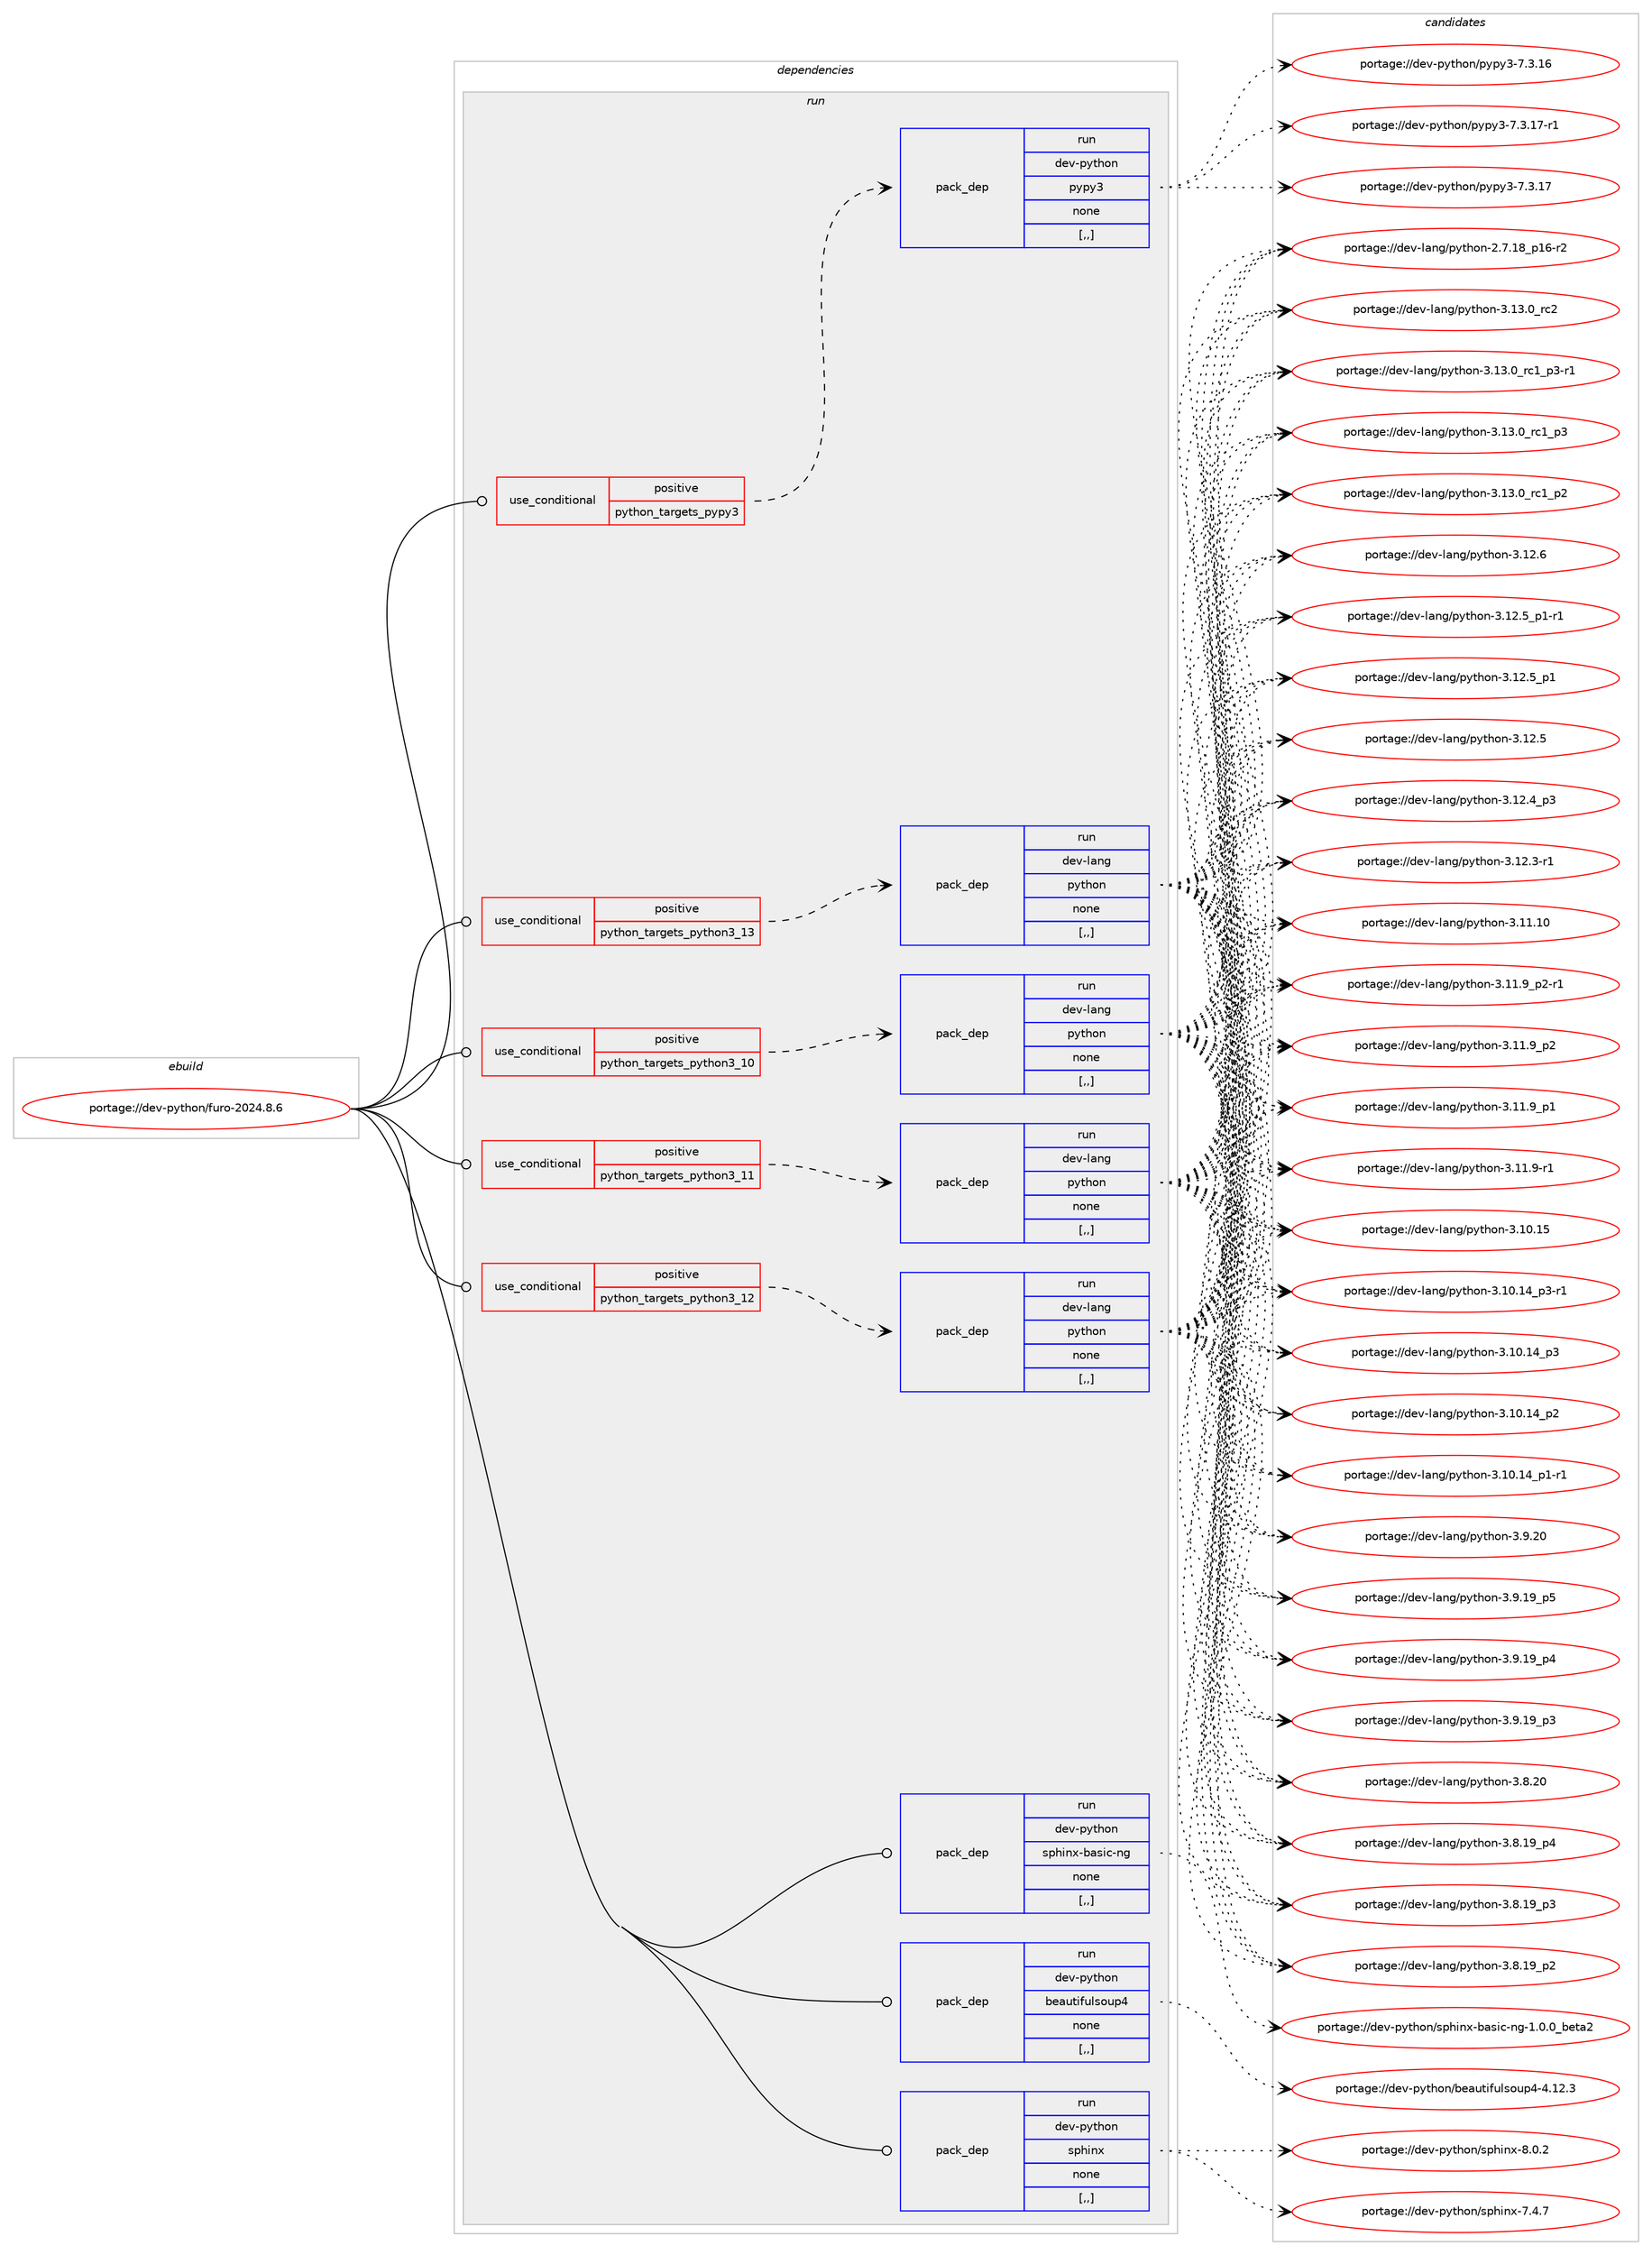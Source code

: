 digraph prolog {

# *************
# Graph options
# *************

newrank=true;
concentrate=true;
compound=true;
graph [rankdir=LR,fontname=Helvetica,fontsize=10,ranksep=1.5];#, ranksep=2.5, nodesep=0.2];
edge  [arrowhead=vee];
node  [fontname=Helvetica,fontsize=10];

# **********
# The ebuild
# **********

subgraph cluster_leftcol {
color=gray;
label=<<i>ebuild</i>>;
id [label="portage://dev-python/furo-2024.8.6", color=red, width=4, href="../dev-python/furo-2024.8.6.svg"];
}

# ****************
# The dependencies
# ****************

subgraph cluster_midcol {
color=gray;
label=<<i>dependencies</i>>;
subgraph cluster_compile {
fillcolor="#eeeeee";
style=filled;
label=<<i>compile</i>>;
}
subgraph cluster_compileandrun {
fillcolor="#eeeeee";
style=filled;
label=<<i>compile and run</i>>;
}
subgraph cluster_run {
fillcolor="#eeeeee";
style=filled;
label=<<i>run</i>>;
subgraph cond163322 {
dependency641203 [label=<<TABLE BORDER="0" CELLBORDER="1" CELLSPACING="0" CELLPADDING="4"><TR><TD ROWSPAN="3" CELLPADDING="10">use_conditional</TD></TR><TR><TD>positive</TD></TR><TR><TD>python_targets_pypy3</TD></TR></TABLE>>, shape=none, color=red];
subgraph pack473062 {
dependency641204 [label=<<TABLE BORDER="0" CELLBORDER="1" CELLSPACING="0" CELLPADDING="4" WIDTH="220"><TR><TD ROWSPAN="6" CELLPADDING="30">pack_dep</TD></TR><TR><TD WIDTH="110">run</TD></TR><TR><TD>dev-python</TD></TR><TR><TD>pypy3</TD></TR><TR><TD>none</TD></TR><TR><TD>[,,]</TD></TR></TABLE>>, shape=none, color=blue];
}
dependency641203:e -> dependency641204:w [weight=20,style="dashed",arrowhead="vee"];
}
id:e -> dependency641203:w [weight=20,style="solid",arrowhead="odot"];
subgraph cond163323 {
dependency641205 [label=<<TABLE BORDER="0" CELLBORDER="1" CELLSPACING="0" CELLPADDING="4"><TR><TD ROWSPAN="3" CELLPADDING="10">use_conditional</TD></TR><TR><TD>positive</TD></TR><TR><TD>python_targets_python3_10</TD></TR></TABLE>>, shape=none, color=red];
subgraph pack473063 {
dependency641206 [label=<<TABLE BORDER="0" CELLBORDER="1" CELLSPACING="0" CELLPADDING="4" WIDTH="220"><TR><TD ROWSPAN="6" CELLPADDING="30">pack_dep</TD></TR><TR><TD WIDTH="110">run</TD></TR><TR><TD>dev-lang</TD></TR><TR><TD>python</TD></TR><TR><TD>none</TD></TR><TR><TD>[,,]</TD></TR></TABLE>>, shape=none, color=blue];
}
dependency641205:e -> dependency641206:w [weight=20,style="dashed",arrowhead="vee"];
}
id:e -> dependency641205:w [weight=20,style="solid",arrowhead="odot"];
subgraph cond163324 {
dependency641207 [label=<<TABLE BORDER="0" CELLBORDER="1" CELLSPACING="0" CELLPADDING="4"><TR><TD ROWSPAN="3" CELLPADDING="10">use_conditional</TD></TR><TR><TD>positive</TD></TR><TR><TD>python_targets_python3_11</TD></TR></TABLE>>, shape=none, color=red];
subgraph pack473064 {
dependency641208 [label=<<TABLE BORDER="0" CELLBORDER="1" CELLSPACING="0" CELLPADDING="4" WIDTH="220"><TR><TD ROWSPAN="6" CELLPADDING="30">pack_dep</TD></TR><TR><TD WIDTH="110">run</TD></TR><TR><TD>dev-lang</TD></TR><TR><TD>python</TD></TR><TR><TD>none</TD></TR><TR><TD>[,,]</TD></TR></TABLE>>, shape=none, color=blue];
}
dependency641207:e -> dependency641208:w [weight=20,style="dashed",arrowhead="vee"];
}
id:e -> dependency641207:w [weight=20,style="solid",arrowhead="odot"];
subgraph cond163325 {
dependency641209 [label=<<TABLE BORDER="0" CELLBORDER="1" CELLSPACING="0" CELLPADDING="4"><TR><TD ROWSPAN="3" CELLPADDING="10">use_conditional</TD></TR><TR><TD>positive</TD></TR><TR><TD>python_targets_python3_12</TD></TR></TABLE>>, shape=none, color=red];
subgraph pack473065 {
dependency641210 [label=<<TABLE BORDER="0" CELLBORDER="1" CELLSPACING="0" CELLPADDING="4" WIDTH="220"><TR><TD ROWSPAN="6" CELLPADDING="30">pack_dep</TD></TR><TR><TD WIDTH="110">run</TD></TR><TR><TD>dev-lang</TD></TR><TR><TD>python</TD></TR><TR><TD>none</TD></TR><TR><TD>[,,]</TD></TR></TABLE>>, shape=none, color=blue];
}
dependency641209:e -> dependency641210:w [weight=20,style="dashed",arrowhead="vee"];
}
id:e -> dependency641209:w [weight=20,style="solid",arrowhead="odot"];
subgraph cond163326 {
dependency641211 [label=<<TABLE BORDER="0" CELLBORDER="1" CELLSPACING="0" CELLPADDING="4"><TR><TD ROWSPAN="3" CELLPADDING="10">use_conditional</TD></TR><TR><TD>positive</TD></TR><TR><TD>python_targets_python3_13</TD></TR></TABLE>>, shape=none, color=red];
subgraph pack473066 {
dependency641212 [label=<<TABLE BORDER="0" CELLBORDER="1" CELLSPACING="0" CELLPADDING="4" WIDTH="220"><TR><TD ROWSPAN="6" CELLPADDING="30">pack_dep</TD></TR><TR><TD WIDTH="110">run</TD></TR><TR><TD>dev-lang</TD></TR><TR><TD>python</TD></TR><TR><TD>none</TD></TR><TR><TD>[,,]</TD></TR></TABLE>>, shape=none, color=blue];
}
dependency641211:e -> dependency641212:w [weight=20,style="dashed",arrowhead="vee"];
}
id:e -> dependency641211:w [weight=20,style="solid",arrowhead="odot"];
subgraph pack473067 {
dependency641213 [label=<<TABLE BORDER="0" CELLBORDER="1" CELLSPACING="0" CELLPADDING="4" WIDTH="220"><TR><TD ROWSPAN="6" CELLPADDING="30">pack_dep</TD></TR><TR><TD WIDTH="110">run</TD></TR><TR><TD>dev-python</TD></TR><TR><TD>beautifulsoup4</TD></TR><TR><TD>none</TD></TR><TR><TD>[,,]</TD></TR></TABLE>>, shape=none, color=blue];
}
id:e -> dependency641213:w [weight=20,style="solid",arrowhead="odot"];
subgraph pack473068 {
dependency641214 [label=<<TABLE BORDER="0" CELLBORDER="1" CELLSPACING="0" CELLPADDING="4" WIDTH="220"><TR><TD ROWSPAN="6" CELLPADDING="30">pack_dep</TD></TR><TR><TD WIDTH="110">run</TD></TR><TR><TD>dev-python</TD></TR><TR><TD>sphinx</TD></TR><TR><TD>none</TD></TR><TR><TD>[,,]</TD></TR></TABLE>>, shape=none, color=blue];
}
id:e -> dependency641214:w [weight=20,style="solid",arrowhead="odot"];
subgraph pack473069 {
dependency641215 [label=<<TABLE BORDER="0" CELLBORDER="1" CELLSPACING="0" CELLPADDING="4" WIDTH="220"><TR><TD ROWSPAN="6" CELLPADDING="30">pack_dep</TD></TR><TR><TD WIDTH="110">run</TD></TR><TR><TD>dev-python</TD></TR><TR><TD>sphinx-basic-ng</TD></TR><TR><TD>none</TD></TR><TR><TD>[,,]</TD></TR></TABLE>>, shape=none, color=blue];
}
id:e -> dependency641215:w [weight=20,style="solid",arrowhead="odot"];
}
}

# **************
# The candidates
# **************

subgraph cluster_choices {
rank=same;
color=gray;
label=<<i>candidates</i>>;

subgraph choice473062 {
color=black;
nodesep=1;
choice100101118451121211161041111104711212111212151455546514649554511449 [label="portage://dev-python/pypy3-7.3.17-r1", color=red, width=4,href="../dev-python/pypy3-7.3.17-r1.svg"];
choice10010111845112121116104111110471121211121215145554651464955 [label="portage://dev-python/pypy3-7.3.17", color=red, width=4,href="../dev-python/pypy3-7.3.17.svg"];
choice10010111845112121116104111110471121211121215145554651464954 [label="portage://dev-python/pypy3-7.3.16", color=red, width=4,href="../dev-python/pypy3-7.3.16.svg"];
dependency641204:e -> choice100101118451121211161041111104711212111212151455546514649554511449:w [style=dotted,weight="100"];
dependency641204:e -> choice10010111845112121116104111110471121211121215145554651464955:w [style=dotted,weight="100"];
dependency641204:e -> choice10010111845112121116104111110471121211121215145554651464954:w [style=dotted,weight="100"];
}
subgraph choice473063 {
color=black;
nodesep=1;
choice10010111845108971101034711212111610411111045514649514648951149950 [label="portage://dev-lang/python-3.13.0_rc2", color=red, width=4,href="../dev-lang/python-3.13.0_rc2.svg"];
choice1001011184510897110103471121211161041111104551464951464895114994995112514511449 [label="portage://dev-lang/python-3.13.0_rc1_p3-r1", color=red, width=4,href="../dev-lang/python-3.13.0_rc1_p3-r1.svg"];
choice100101118451089711010347112121116104111110455146495146489511499499511251 [label="portage://dev-lang/python-3.13.0_rc1_p3", color=red, width=4,href="../dev-lang/python-3.13.0_rc1_p3.svg"];
choice100101118451089711010347112121116104111110455146495146489511499499511250 [label="portage://dev-lang/python-3.13.0_rc1_p2", color=red, width=4,href="../dev-lang/python-3.13.0_rc1_p2.svg"];
choice10010111845108971101034711212111610411111045514649504654 [label="portage://dev-lang/python-3.12.6", color=red, width=4,href="../dev-lang/python-3.12.6.svg"];
choice1001011184510897110103471121211161041111104551464950465395112494511449 [label="portage://dev-lang/python-3.12.5_p1-r1", color=red, width=4,href="../dev-lang/python-3.12.5_p1-r1.svg"];
choice100101118451089711010347112121116104111110455146495046539511249 [label="portage://dev-lang/python-3.12.5_p1", color=red, width=4,href="../dev-lang/python-3.12.5_p1.svg"];
choice10010111845108971101034711212111610411111045514649504653 [label="portage://dev-lang/python-3.12.5", color=red, width=4,href="../dev-lang/python-3.12.5.svg"];
choice100101118451089711010347112121116104111110455146495046529511251 [label="portage://dev-lang/python-3.12.4_p3", color=red, width=4,href="../dev-lang/python-3.12.4_p3.svg"];
choice100101118451089711010347112121116104111110455146495046514511449 [label="portage://dev-lang/python-3.12.3-r1", color=red, width=4,href="../dev-lang/python-3.12.3-r1.svg"];
choice1001011184510897110103471121211161041111104551464949464948 [label="portage://dev-lang/python-3.11.10", color=red, width=4,href="../dev-lang/python-3.11.10.svg"];
choice1001011184510897110103471121211161041111104551464949465795112504511449 [label="portage://dev-lang/python-3.11.9_p2-r1", color=red, width=4,href="../dev-lang/python-3.11.9_p2-r1.svg"];
choice100101118451089711010347112121116104111110455146494946579511250 [label="portage://dev-lang/python-3.11.9_p2", color=red, width=4,href="../dev-lang/python-3.11.9_p2.svg"];
choice100101118451089711010347112121116104111110455146494946579511249 [label="portage://dev-lang/python-3.11.9_p1", color=red, width=4,href="../dev-lang/python-3.11.9_p1.svg"];
choice100101118451089711010347112121116104111110455146494946574511449 [label="portage://dev-lang/python-3.11.9-r1", color=red, width=4,href="../dev-lang/python-3.11.9-r1.svg"];
choice1001011184510897110103471121211161041111104551464948464953 [label="portage://dev-lang/python-3.10.15", color=red, width=4,href="../dev-lang/python-3.10.15.svg"];
choice100101118451089711010347112121116104111110455146494846495295112514511449 [label="portage://dev-lang/python-3.10.14_p3-r1", color=red, width=4,href="../dev-lang/python-3.10.14_p3-r1.svg"];
choice10010111845108971101034711212111610411111045514649484649529511251 [label="portage://dev-lang/python-3.10.14_p3", color=red, width=4,href="../dev-lang/python-3.10.14_p3.svg"];
choice10010111845108971101034711212111610411111045514649484649529511250 [label="portage://dev-lang/python-3.10.14_p2", color=red, width=4,href="../dev-lang/python-3.10.14_p2.svg"];
choice100101118451089711010347112121116104111110455146494846495295112494511449 [label="portage://dev-lang/python-3.10.14_p1-r1", color=red, width=4,href="../dev-lang/python-3.10.14_p1-r1.svg"];
choice10010111845108971101034711212111610411111045514657465048 [label="portage://dev-lang/python-3.9.20", color=red, width=4,href="../dev-lang/python-3.9.20.svg"];
choice100101118451089711010347112121116104111110455146574649579511253 [label="portage://dev-lang/python-3.9.19_p5", color=red, width=4,href="../dev-lang/python-3.9.19_p5.svg"];
choice100101118451089711010347112121116104111110455146574649579511252 [label="portage://dev-lang/python-3.9.19_p4", color=red, width=4,href="../dev-lang/python-3.9.19_p4.svg"];
choice100101118451089711010347112121116104111110455146574649579511251 [label="portage://dev-lang/python-3.9.19_p3", color=red, width=4,href="../dev-lang/python-3.9.19_p3.svg"];
choice10010111845108971101034711212111610411111045514656465048 [label="portage://dev-lang/python-3.8.20", color=red, width=4,href="../dev-lang/python-3.8.20.svg"];
choice100101118451089711010347112121116104111110455146564649579511252 [label="portage://dev-lang/python-3.8.19_p4", color=red, width=4,href="../dev-lang/python-3.8.19_p4.svg"];
choice100101118451089711010347112121116104111110455146564649579511251 [label="portage://dev-lang/python-3.8.19_p3", color=red, width=4,href="../dev-lang/python-3.8.19_p3.svg"];
choice100101118451089711010347112121116104111110455146564649579511250 [label="portage://dev-lang/python-3.8.19_p2", color=red, width=4,href="../dev-lang/python-3.8.19_p2.svg"];
choice100101118451089711010347112121116104111110455046554649569511249544511450 [label="portage://dev-lang/python-2.7.18_p16-r2", color=red, width=4,href="../dev-lang/python-2.7.18_p16-r2.svg"];
dependency641206:e -> choice10010111845108971101034711212111610411111045514649514648951149950:w [style=dotted,weight="100"];
dependency641206:e -> choice1001011184510897110103471121211161041111104551464951464895114994995112514511449:w [style=dotted,weight="100"];
dependency641206:e -> choice100101118451089711010347112121116104111110455146495146489511499499511251:w [style=dotted,weight="100"];
dependency641206:e -> choice100101118451089711010347112121116104111110455146495146489511499499511250:w [style=dotted,weight="100"];
dependency641206:e -> choice10010111845108971101034711212111610411111045514649504654:w [style=dotted,weight="100"];
dependency641206:e -> choice1001011184510897110103471121211161041111104551464950465395112494511449:w [style=dotted,weight="100"];
dependency641206:e -> choice100101118451089711010347112121116104111110455146495046539511249:w [style=dotted,weight="100"];
dependency641206:e -> choice10010111845108971101034711212111610411111045514649504653:w [style=dotted,weight="100"];
dependency641206:e -> choice100101118451089711010347112121116104111110455146495046529511251:w [style=dotted,weight="100"];
dependency641206:e -> choice100101118451089711010347112121116104111110455146495046514511449:w [style=dotted,weight="100"];
dependency641206:e -> choice1001011184510897110103471121211161041111104551464949464948:w [style=dotted,weight="100"];
dependency641206:e -> choice1001011184510897110103471121211161041111104551464949465795112504511449:w [style=dotted,weight="100"];
dependency641206:e -> choice100101118451089711010347112121116104111110455146494946579511250:w [style=dotted,weight="100"];
dependency641206:e -> choice100101118451089711010347112121116104111110455146494946579511249:w [style=dotted,weight="100"];
dependency641206:e -> choice100101118451089711010347112121116104111110455146494946574511449:w [style=dotted,weight="100"];
dependency641206:e -> choice1001011184510897110103471121211161041111104551464948464953:w [style=dotted,weight="100"];
dependency641206:e -> choice100101118451089711010347112121116104111110455146494846495295112514511449:w [style=dotted,weight="100"];
dependency641206:e -> choice10010111845108971101034711212111610411111045514649484649529511251:w [style=dotted,weight="100"];
dependency641206:e -> choice10010111845108971101034711212111610411111045514649484649529511250:w [style=dotted,weight="100"];
dependency641206:e -> choice100101118451089711010347112121116104111110455146494846495295112494511449:w [style=dotted,weight="100"];
dependency641206:e -> choice10010111845108971101034711212111610411111045514657465048:w [style=dotted,weight="100"];
dependency641206:e -> choice100101118451089711010347112121116104111110455146574649579511253:w [style=dotted,weight="100"];
dependency641206:e -> choice100101118451089711010347112121116104111110455146574649579511252:w [style=dotted,weight="100"];
dependency641206:e -> choice100101118451089711010347112121116104111110455146574649579511251:w [style=dotted,weight="100"];
dependency641206:e -> choice10010111845108971101034711212111610411111045514656465048:w [style=dotted,weight="100"];
dependency641206:e -> choice100101118451089711010347112121116104111110455146564649579511252:w [style=dotted,weight="100"];
dependency641206:e -> choice100101118451089711010347112121116104111110455146564649579511251:w [style=dotted,weight="100"];
dependency641206:e -> choice100101118451089711010347112121116104111110455146564649579511250:w [style=dotted,weight="100"];
dependency641206:e -> choice100101118451089711010347112121116104111110455046554649569511249544511450:w [style=dotted,weight="100"];
}
subgraph choice473064 {
color=black;
nodesep=1;
choice10010111845108971101034711212111610411111045514649514648951149950 [label="portage://dev-lang/python-3.13.0_rc2", color=red, width=4,href="../dev-lang/python-3.13.0_rc2.svg"];
choice1001011184510897110103471121211161041111104551464951464895114994995112514511449 [label="portage://dev-lang/python-3.13.0_rc1_p3-r1", color=red, width=4,href="../dev-lang/python-3.13.0_rc1_p3-r1.svg"];
choice100101118451089711010347112121116104111110455146495146489511499499511251 [label="portage://dev-lang/python-3.13.0_rc1_p3", color=red, width=4,href="../dev-lang/python-3.13.0_rc1_p3.svg"];
choice100101118451089711010347112121116104111110455146495146489511499499511250 [label="portage://dev-lang/python-3.13.0_rc1_p2", color=red, width=4,href="../dev-lang/python-3.13.0_rc1_p2.svg"];
choice10010111845108971101034711212111610411111045514649504654 [label="portage://dev-lang/python-3.12.6", color=red, width=4,href="../dev-lang/python-3.12.6.svg"];
choice1001011184510897110103471121211161041111104551464950465395112494511449 [label="portage://dev-lang/python-3.12.5_p1-r1", color=red, width=4,href="../dev-lang/python-3.12.5_p1-r1.svg"];
choice100101118451089711010347112121116104111110455146495046539511249 [label="portage://dev-lang/python-3.12.5_p1", color=red, width=4,href="../dev-lang/python-3.12.5_p1.svg"];
choice10010111845108971101034711212111610411111045514649504653 [label="portage://dev-lang/python-3.12.5", color=red, width=4,href="../dev-lang/python-3.12.5.svg"];
choice100101118451089711010347112121116104111110455146495046529511251 [label="portage://dev-lang/python-3.12.4_p3", color=red, width=4,href="../dev-lang/python-3.12.4_p3.svg"];
choice100101118451089711010347112121116104111110455146495046514511449 [label="portage://dev-lang/python-3.12.3-r1", color=red, width=4,href="../dev-lang/python-3.12.3-r1.svg"];
choice1001011184510897110103471121211161041111104551464949464948 [label="portage://dev-lang/python-3.11.10", color=red, width=4,href="../dev-lang/python-3.11.10.svg"];
choice1001011184510897110103471121211161041111104551464949465795112504511449 [label="portage://dev-lang/python-3.11.9_p2-r1", color=red, width=4,href="../dev-lang/python-3.11.9_p2-r1.svg"];
choice100101118451089711010347112121116104111110455146494946579511250 [label="portage://dev-lang/python-3.11.9_p2", color=red, width=4,href="../dev-lang/python-3.11.9_p2.svg"];
choice100101118451089711010347112121116104111110455146494946579511249 [label="portage://dev-lang/python-3.11.9_p1", color=red, width=4,href="../dev-lang/python-3.11.9_p1.svg"];
choice100101118451089711010347112121116104111110455146494946574511449 [label="portage://dev-lang/python-3.11.9-r1", color=red, width=4,href="../dev-lang/python-3.11.9-r1.svg"];
choice1001011184510897110103471121211161041111104551464948464953 [label="portage://dev-lang/python-3.10.15", color=red, width=4,href="../dev-lang/python-3.10.15.svg"];
choice100101118451089711010347112121116104111110455146494846495295112514511449 [label="portage://dev-lang/python-3.10.14_p3-r1", color=red, width=4,href="../dev-lang/python-3.10.14_p3-r1.svg"];
choice10010111845108971101034711212111610411111045514649484649529511251 [label="portage://dev-lang/python-3.10.14_p3", color=red, width=4,href="../dev-lang/python-3.10.14_p3.svg"];
choice10010111845108971101034711212111610411111045514649484649529511250 [label="portage://dev-lang/python-3.10.14_p2", color=red, width=4,href="../dev-lang/python-3.10.14_p2.svg"];
choice100101118451089711010347112121116104111110455146494846495295112494511449 [label="portage://dev-lang/python-3.10.14_p1-r1", color=red, width=4,href="../dev-lang/python-3.10.14_p1-r1.svg"];
choice10010111845108971101034711212111610411111045514657465048 [label="portage://dev-lang/python-3.9.20", color=red, width=4,href="../dev-lang/python-3.9.20.svg"];
choice100101118451089711010347112121116104111110455146574649579511253 [label="portage://dev-lang/python-3.9.19_p5", color=red, width=4,href="../dev-lang/python-3.9.19_p5.svg"];
choice100101118451089711010347112121116104111110455146574649579511252 [label="portage://dev-lang/python-3.9.19_p4", color=red, width=4,href="../dev-lang/python-3.9.19_p4.svg"];
choice100101118451089711010347112121116104111110455146574649579511251 [label="portage://dev-lang/python-3.9.19_p3", color=red, width=4,href="../dev-lang/python-3.9.19_p3.svg"];
choice10010111845108971101034711212111610411111045514656465048 [label="portage://dev-lang/python-3.8.20", color=red, width=4,href="../dev-lang/python-3.8.20.svg"];
choice100101118451089711010347112121116104111110455146564649579511252 [label="portage://dev-lang/python-3.8.19_p4", color=red, width=4,href="../dev-lang/python-3.8.19_p4.svg"];
choice100101118451089711010347112121116104111110455146564649579511251 [label="portage://dev-lang/python-3.8.19_p3", color=red, width=4,href="../dev-lang/python-3.8.19_p3.svg"];
choice100101118451089711010347112121116104111110455146564649579511250 [label="portage://dev-lang/python-3.8.19_p2", color=red, width=4,href="../dev-lang/python-3.8.19_p2.svg"];
choice100101118451089711010347112121116104111110455046554649569511249544511450 [label="portage://dev-lang/python-2.7.18_p16-r2", color=red, width=4,href="../dev-lang/python-2.7.18_p16-r2.svg"];
dependency641208:e -> choice10010111845108971101034711212111610411111045514649514648951149950:w [style=dotted,weight="100"];
dependency641208:e -> choice1001011184510897110103471121211161041111104551464951464895114994995112514511449:w [style=dotted,weight="100"];
dependency641208:e -> choice100101118451089711010347112121116104111110455146495146489511499499511251:w [style=dotted,weight="100"];
dependency641208:e -> choice100101118451089711010347112121116104111110455146495146489511499499511250:w [style=dotted,weight="100"];
dependency641208:e -> choice10010111845108971101034711212111610411111045514649504654:w [style=dotted,weight="100"];
dependency641208:e -> choice1001011184510897110103471121211161041111104551464950465395112494511449:w [style=dotted,weight="100"];
dependency641208:e -> choice100101118451089711010347112121116104111110455146495046539511249:w [style=dotted,weight="100"];
dependency641208:e -> choice10010111845108971101034711212111610411111045514649504653:w [style=dotted,weight="100"];
dependency641208:e -> choice100101118451089711010347112121116104111110455146495046529511251:w [style=dotted,weight="100"];
dependency641208:e -> choice100101118451089711010347112121116104111110455146495046514511449:w [style=dotted,weight="100"];
dependency641208:e -> choice1001011184510897110103471121211161041111104551464949464948:w [style=dotted,weight="100"];
dependency641208:e -> choice1001011184510897110103471121211161041111104551464949465795112504511449:w [style=dotted,weight="100"];
dependency641208:e -> choice100101118451089711010347112121116104111110455146494946579511250:w [style=dotted,weight="100"];
dependency641208:e -> choice100101118451089711010347112121116104111110455146494946579511249:w [style=dotted,weight="100"];
dependency641208:e -> choice100101118451089711010347112121116104111110455146494946574511449:w [style=dotted,weight="100"];
dependency641208:e -> choice1001011184510897110103471121211161041111104551464948464953:w [style=dotted,weight="100"];
dependency641208:e -> choice100101118451089711010347112121116104111110455146494846495295112514511449:w [style=dotted,weight="100"];
dependency641208:e -> choice10010111845108971101034711212111610411111045514649484649529511251:w [style=dotted,weight="100"];
dependency641208:e -> choice10010111845108971101034711212111610411111045514649484649529511250:w [style=dotted,weight="100"];
dependency641208:e -> choice100101118451089711010347112121116104111110455146494846495295112494511449:w [style=dotted,weight="100"];
dependency641208:e -> choice10010111845108971101034711212111610411111045514657465048:w [style=dotted,weight="100"];
dependency641208:e -> choice100101118451089711010347112121116104111110455146574649579511253:w [style=dotted,weight="100"];
dependency641208:e -> choice100101118451089711010347112121116104111110455146574649579511252:w [style=dotted,weight="100"];
dependency641208:e -> choice100101118451089711010347112121116104111110455146574649579511251:w [style=dotted,weight="100"];
dependency641208:e -> choice10010111845108971101034711212111610411111045514656465048:w [style=dotted,weight="100"];
dependency641208:e -> choice100101118451089711010347112121116104111110455146564649579511252:w [style=dotted,weight="100"];
dependency641208:e -> choice100101118451089711010347112121116104111110455146564649579511251:w [style=dotted,weight="100"];
dependency641208:e -> choice100101118451089711010347112121116104111110455146564649579511250:w [style=dotted,weight="100"];
dependency641208:e -> choice100101118451089711010347112121116104111110455046554649569511249544511450:w [style=dotted,weight="100"];
}
subgraph choice473065 {
color=black;
nodesep=1;
choice10010111845108971101034711212111610411111045514649514648951149950 [label="portage://dev-lang/python-3.13.0_rc2", color=red, width=4,href="../dev-lang/python-3.13.0_rc2.svg"];
choice1001011184510897110103471121211161041111104551464951464895114994995112514511449 [label="portage://dev-lang/python-3.13.0_rc1_p3-r1", color=red, width=4,href="../dev-lang/python-3.13.0_rc1_p3-r1.svg"];
choice100101118451089711010347112121116104111110455146495146489511499499511251 [label="portage://dev-lang/python-3.13.0_rc1_p3", color=red, width=4,href="../dev-lang/python-3.13.0_rc1_p3.svg"];
choice100101118451089711010347112121116104111110455146495146489511499499511250 [label="portage://dev-lang/python-3.13.0_rc1_p2", color=red, width=4,href="../dev-lang/python-3.13.0_rc1_p2.svg"];
choice10010111845108971101034711212111610411111045514649504654 [label="portage://dev-lang/python-3.12.6", color=red, width=4,href="../dev-lang/python-3.12.6.svg"];
choice1001011184510897110103471121211161041111104551464950465395112494511449 [label="portage://dev-lang/python-3.12.5_p1-r1", color=red, width=4,href="../dev-lang/python-3.12.5_p1-r1.svg"];
choice100101118451089711010347112121116104111110455146495046539511249 [label="portage://dev-lang/python-3.12.5_p1", color=red, width=4,href="../dev-lang/python-3.12.5_p1.svg"];
choice10010111845108971101034711212111610411111045514649504653 [label="portage://dev-lang/python-3.12.5", color=red, width=4,href="../dev-lang/python-3.12.5.svg"];
choice100101118451089711010347112121116104111110455146495046529511251 [label="portage://dev-lang/python-3.12.4_p3", color=red, width=4,href="../dev-lang/python-3.12.4_p3.svg"];
choice100101118451089711010347112121116104111110455146495046514511449 [label="portage://dev-lang/python-3.12.3-r1", color=red, width=4,href="../dev-lang/python-3.12.3-r1.svg"];
choice1001011184510897110103471121211161041111104551464949464948 [label="portage://dev-lang/python-3.11.10", color=red, width=4,href="../dev-lang/python-3.11.10.svg"];
choice1001011184510897110103471121211161041111104551464949465795112504511449 [label="portage://dev-lang/python-3.11.9_p2-r1", color=red, width=4,href="../dev-lang/python-3.11.9_p2-r1.svg"];
choice100101118451089711010347112121116104111110455146494946579511250 [label="portage://dev-lang/python-3.11.9_p2", color=red, width=4,href="../dev-lang/python-3.11.9_p2.svg"];
choice100101118451089711010347112121116104111110455146494946579511249 [label="portage://dev-lang/python-3.11.9_p1", color=red, width=4,href="../dev-lang/python-3.11.9_p1.svg"];
choice100101118451089711010347112121116104111110455146494946574511449 [label="portage://dev-lang/python-3.11.9-r1", color=red, width=4,href="../dev-lang/python-3.11.9-r1.svg"];
choice1001011184510897110103471121211161041111104551464948464953 [label="portage://dev-lang/python-3.10.15", color=red, width=4,href="../dev-lang/python-3.10.15.svg"];
choice100101118451089711010347112121116104111110455146494846495295112514511449 [label="portage://dev-lang/python-3.10.14_p3-r1", color=red, width=4,href="../dev-lang/python-3.10.14_p3-r1.svg"];
choice10010111845108971101034711212111610411111045514649484649529511251 [label="portage://dev-lang/python-3.10.14_p3", color=red, width=4,href="../dev-lang/python-3.10.14_p3.svg"];
choice10010111845108971101034711212111610411111045514649484649529511250 [label="portage://dev-lang/python-3.10.14_p2", color=red, width=4,href="../dev-lang/python-3.10.14_p2.svg"];
choice100101118451089711010347112121116104111110455146494846495295112494511449 [label="portage://dev-lang/python-3.10.14_p1-r1", color=red, width=4,href="../dev-lang/python-3.10.14_p1-r1.svg"];
choice10010111845108971101034711212111610411111045514657465048 [label="portage://dev-lang/python-3.9.20", color=red, width=4,href="../dev-lang/python-3.9.20.svg"];
choice100101118451089711010347112121116104111110455146574649579511253 [label="portage://dev-lang/python-3.9.19_p5", color=red, width=4,href="../dev-lang/python-3.9.19_p5.svg"];
choice100101118451089711010347112121116104111110455146574649579511252 [label="portage://dev-lang/python-3.9.19_p4", color=red, width=4,href="../dev-lang/python-3.9.19_p4.svg"];
choice100101118451089711010347112121116104111110455146574649579511251 [label="portage://dev-lang/python-3.9.19_p3", color=red, width=4,href="../dev-lang/python-3.9.19_p3.svg"];
choice10010111845108971101034711212111610411111045514656465048 [label="portage://dev-lang/python-3.8.20", color=red, width=4,href="../dev-lang/python-3.8.20.svg"];
choice100101118451089711010347112121116104111110455146564649579511252 [label="portage://dev-lang/python-3.8.19_p4", color=red, width=4,href="../dev-lang/python-3.8.19_p4.svg"];
choice100101118451089711010347112121116104111110455146564649579511251 [label="portage://dev-lang/python-3.8.19_p3", color=red, width=4,href="../dev-lang/python-3.8.19_p3.svg"];
choice100101118451089711010347112121116104111110455146564649579511250 [label="portage://dev-lang/python-3.8.19_p2", color=red, width=4,href="../dev-lang/python-3.8.19_p2.svg"];
choice100101118451089711010347112121116104111110455046554649569511249544511450 [label="portage://dev-lang/python-2.7.18_p16-r2", color=red, width=4,href="../dev-lang/python-2.7.18_p16-r2.svg"];
dependency641210:e -> choice10010111845108971101034711212111610411111045514649514648951149950:w [style=dotted,weight="100"];
dependency641210:e -> choice1001011184510897110103471121211161041111104551464951464895114994995112514511449:w [style=dotted,weight="100"];
dependency641210:e -> choice100101118451089711010347112121116104111110455146495146489511499499511251:w [style=dotted,weight="100"];
dependency641210:e -> choice100101118451089711010347112121116104111110455146495146489511499499511250:w [style=dotted,weight="100"];
dependency641210:e -> choice10010111845108971101034711212111610411111045514649504654:w [style=dotted,weight="100"];
dependency641210:e -> choice1001011184510897110103471121211161041111104551464950465395112494511449:w [style=dotted,weight="100"];
dependency641210:e -> choice100101118451089711010347112121116104111110455146495046539511249:w [style=dotted,weight="100"];
dependency641210:e -> choice10010111845108971101034711212111610411111045514649504653:w [style=dotted,weight="100"];
dependency641210:e -> choice100101118451089711010347112121116104111110455146495046529511251:w [style=dotted,weight="100"];
dependency641210:e -> choice100101118451089711010347112121116104111110455146495046514511449:w [style=dotted,weight="100"];
dependency641210:e -> choice1001011184510897110103471121211161041111104551464949464948:w [style=dotted,weight="100"];
dependency641210:e -> choice1001011184510897110103471121211161041111104551464949465795112504511449:w [style=dotted,weight="100"];
dependency641210:e -> choice100101118451089711010347112121116104111110455146494946579511250:w [style=dotted,weight="100"];
dependency641210:e -> choice100101118451089711010347112121116104111110455146494946579511249:w [style=dotted,weight="100"];
dependency641210:e -> choice100101118451089711010347112121116104111110455146494946574511449:w [style=dotted,weight="100"];
dependency641210:e -> choice1001011184510897110103471121211161041111104551464948464953:w [style=dotted,weight="100"];
dependency641210:e -> choice100101118451089711010347112121116104111110455146494846495295112514511449:w [style=dotted,weight="100"];
dependency641210:e -> choice10010111845108971101034711212111610411111045514649484649529511251:w [style=dotted,weight="100"];
dependency641210:e -> choice10010111845108971101034711212111610411111045514649484649529511250:w [style=dotted,weight="100"];
dependency641210:e -> choice100101118451089711010347112121116104111110455146494846495295112494511449:w [style=dotted,weight="100"];
dependency641210:e -> choice10010111845108971101034711212111610411111045514657465048:w [style=dotted,weight="100"];
dependency641210:e -> choice100101118451089711010347112121116104111110455146574649579511253:w [style=dotted,weight="100"];
dependency641210:e -> choice100101118451089711010347112121116104111110455146574649579511252:w [style=dotted,weight="100"];
dependency641210:e -> choice100101118451089711010347112121116104111110455146574649579511251:w [style=dotted,weight="100"];
dependency641210:e -> choice10010111845108971101034711212111610411111045514656465048:w [style=dotted,weight="100"];
dependency641210:e -> choice100101118451089711010347112121116104111110455146564649579511252:w [style=dotted,weight="100"];
dependency641210:e -> choice100101118451089711010347112121116104111110455146564649579511251:w [style=dotted,weight="100"];
dependency641210:e -> choice100101118451089711010347112121116104111110455146564649579511250:w [style=dotted,weight="100"];
dependency641210:e -> choice100101118451089711010347112121116104111110455046554649569511249544511450:w [style=dotted,weight="100"];
}
subgraph choice473066 {
color=black;
nodesep=1;
choice10010111845108971101034711212111610411111045514649514648951149950 [label="portage://dev-lang/python-3.13.0_rc2", color=red, width=4,href="../dev-lang/python-3.13.0_rc2.svg"];
choice1001011184510897110103471121211161041111104551464951464895114994995112514511449 [label="portage://dev-lang/python-3.13.0_rc1_p3-r1", color=red, width=4,href="../dev-lang/python-3.13.0_rc1_p3-r1.svg"];
choice100101118451089711010347112121116104111110455146495146489511499499511251 [label="portage://dev-lang/python-3.13.0_rc1_p3", color=red, width=4,href="../dev-lang/python-3.13.0_rc1_p3.svg"];
choice100101118451089711010347112121116104111110455146495146489511499499511250 [label="portage://dev-lang/python-3.13.0_rc1_p2", color=red, width=4,href="../dev-lang/python-3.13.0_rc1_p2.svg"];
choice10010111845108971101034711212111610411111045514649504654 [label="portage://dev-lang/python-3.12.6", color=red, width=4,href="../dev-lang/python-3.12.6.svg"];
choice1001011184510897110103471121211161041111104551464950465395112494511449 [label="portage://dev-lang/python-3.12.5_p1-r1", color=red, width=4,href="../dev-lang/python-3.12.5_p1-r1.svg"];
choice100101118451089711010347112121116104111110455146495046539511249 [label="portage://dev-lang/python-3.12.5_p1", color=red, width=4,href="../dev-lang/python-3.12.5_p1.svg"];
choice10010111845108971101034711212111610411111045514649504653 [label="portage://dev-lang/python-3.12.5", color=red, width=4,href="../dev-lang/python-3.12.5.svg"];
choice100101118451089711010347112121116104111110455146495046529511251 [label="portage://dev-lang/python-3.12.4_p3", color=red, width=4,href="../dev-lang/python-3.12.4_p3.svg"];
choice100101118451089711010347112121116104111110455146495046514511449 [label="portage://dev-lang/python-3.12.3-r1", color=red, width=4,href="../dev-lang/python-3.12.3-r1.svg"];
choice1001011184510897110103471121211161041111104551464949464948 [label="portage://dev-lang/python-3.11.10", color=red, width=4,href="../dev-lang/python-3.11.10.svg"];
choice1001011184510897110103471121211161041111104551464949465795112504511449 [label="portage://dev-lang/python-3.11.9_p2-r1", color=red, width=4,href="../dev-lang/python-3.11.9_p2-r1.svg"];
choice100101118451089711010347112121116104111110455146494946579511250 [label="portage://dev-lang/python-3.11.9_p2", color=red, width=4,href="../dev-lang/python-3.11.9_p2.svg"];
choice100101118451089711010347112121116104111110455146494946579511249 [label="portage://dev-lang/python-3.11.9_p1", color=red, width=4,href="../dev-lang/python-3.11.9_p1.svg"];
choice100101118451089711010347112121116104111110455146494946574511449 [label="portage://dev-lang/python-3.11.9-r1", color=red, width=4,href="../dev-lang/python-3.11.9-r1.svg"];
choice1001011184510897110103471121211161041111104551464948464953 [label="portage://dev-lang/python-3.10.15", color=red, width=4,href="../dev-lang/python-3.10.15.svg"];
choice100101118451089711010347112121116104111110455146494846495295112514511449 [label="portage://dev-lang/python-3.10.14_p3-r1", color=red, width=4,href="../dev-lang/python-3.10.14_p3-r1.svg"];
choice10010111845108971101034711212111610411111045514649484649529511251 [label="portage://dev-lang/python-3.10.14_p3", color=red, width=4,href="../dev-lang/python-3.10.14_p3.svg"];
choice10010111845108971101034711212111610411111045514649484649529511250 [label="portage://dev-lang/python-3.10.14_p2", color=red, width=4,href="../dev-lang/python-3.10.14_p2.svg"];
choice100101118451089711010347112121116104111110455146494846495295112494511449 [label="portage://dev-lang/python-3.10.14_p1-r1", color=red, width=4,href="../dev-lang/python-3.10.14_p1-r1.svg"];
choice10010111845108971101034711212111610411111045514657465048 [label="portage://dev-lang/python-3.9.20", color=red, width=4,href="../dev-lang/python-3.9.20.svg"];
choice100101118451089711010347112121116104111110455146574649579511253 [label="portage://dev-lang/python-3.9.19_p5", color=red, width=4,href="../dev-lang/python-3.9.19_p5.svg"];
choice100101118451089711010347112121116104111110455146574649579511252 [label="portage://dev-lang/python-3.9.19_p4", color=red, width=4,href="../dev-lang/python-3.9.19_p4.svg"];
choice100101118451089711010347112121116104111110455146574649579511251 [label="portage://dev-lang/python-3.9.19_p3", color=red, width=4,href="../dev-lang/python-3.9.19_p3.svg"];
choice10010111845108971101034711212111610411111045514656465048 [label="portage://dev-lang/python-3.8.20", color=red, width=4,href="../dev-lang/python-3.8.20.svg"];
choice100101118451089711010347112121116104111110455146564649579511252 [label="portage://dev-lang/python-3.8.19_p4", color=red, width=4,href="../dev-lang/python-3.8.19_p4.svg"];
choice100101118451089711010347112121116104111110455146564649579511251 [label="portage://dev-lang/python-3.8.19_p3", color=red, width=4,href="../dev-lang/python-3.8.19_p3.svg"];
choice100101118451089711010347112121116104111110455146564649579511250 [label="portage://dev-lang/python-3.8.19_p2", color=red, width=4,href="../dev-lang/python-3.8.19_p2.svg"];
choice100101118451089711010347112121116104111110455046554649569511249544511450 [label="portage://dev-lang/python-2.7.18_p16-r2", color=red, width=4,href="../dev-lang/python-2.7.18_p16-r2.svg"];
dependency641212:e -> choice10010111845108971101034711212111610411111045514649514648951149950:w [style=dotted,weight="100"];
dependency641212:e -> choice1001011184510897110103471121211161041111104551464951464895114994995112514511449:w [style=dotted,weight="100"];
dependency641212:e -> choice100101118451089711010347112121116104111110455146495146489511499499511251:w [style=dotted,weight="100"];
dependency641212:e -> choice100101118451089711010347112121116104111110455146495146489511499499511250:w [style=dotted,weight="100"];
dependency641212:e -> choice10010111845108971101034711212111610411111045514649504654:w [style=dotted,weight="100"];
dependency641212:e -> choice1001011184510897110103471121211161041111104551464950465395112494511449:w [style=dotted,weight="100"];
dependency641212:e -> choice100101118451089711010347112121116104111110455146495046539511249:w [style=dotted,weight="100"];
dependency641212:e -> choice10010111845108971101034711212111610411111045514649504653:w [style=dotted,weight="100"];
dependency641212:e -> choice100101118451089711010347112121116104111110455146495046529511251:w [style=dotted,weight="100"];
dependency641212:e -> choice100101118451089711010347112121116104111110455146495046514511449:w [style=dotted,weight="100"];
dependency641212:e -> choice1001011184510897110103471121211161041111104551464949464948:w [style=dotted,weight="100"];
dependency641212:e -> choice1001011184510897110103471121211161041111104551464949465795112504511449:w [style=dotted,weight="100"];
dependency641212:e -> choice100101118451089711010347112121116104111110455146494946579511250:w [style=dotted,weight="100"];
dependency641212:e -> choice100101118451089711010347112121116104111110455146494946579511249:w [style=dotted,weight="100"];
dependency641212:e -> choice100101118451089711010347112121116104111110455146494946574511449:w [style=dotted,weight="100"];
dependency641212:e -> choice1001011184510897110103471121211161041111104551464948464953:w [style=dotted,weight="100"];
dependency641212:e -> choice100101118451089711010347112121116104111110455146494846495295112514511449:w [style=dotted,weight="100"];
dependency641212:e -> choice10010111845108971101034711212111610411111045514649484649529511251:w [style=dotted,weight="100"];
dependency641212:e -> choice10010111845108971101034711212111610411111045514649484649529511250:w [style=dotted,weight="100"];
dependency641212:e -> choice100101118451089711010347112121116104111110455146494846495295112494511449:w [style=dotted,weight="100"];
dependency641212:e -> choice10010111845108971101034711212111610411111045514657465048:w [style=dotted,weight="100"];
dependency641212:e -> choice100101118451089711010347112121116104111110455146574649579511253:w [style=dotted,weight="100"];
dependency641212:e -> choice100101118451089711010347112121116104111110455146574649579511252:w [style=dotted,weight="100"];
dependency641212:e -> choice100101118451089711010347112121116104111110455146574649579511251:w [style=dotted,weight="100"];
dependency641212:e -> choice10010111845108971101034711212111610411111045514656465048:w [style=dotted,weight="100"];
dependency641212:e -> choice100101118451089711010347112121116104111110455146564649579511252:w [style=dotted,weight="100"];
dependency641212:e -> choice100101118451089711010347112121116104111110455146564649579511251:w [style=dotted,weight="100"];
dependency641212:e -> choice100101118451089711010347112121116104111110455146564649579511250:w [style=dotted,weight="100"];
dependency641212:e -> choice100101118451089711010347112121116104111110455046554649569511249544511450:w [style=dotted,weight="100"];
}
subgraph choice473067 {
color=black;
nodesep=1;
choice100101118451121211161041111104798101971171161051021171081151111171125245524649504651 [label="portage://dev-python/beautifulsoup4-4.12.3", color=red, width=4,href="../dev-python/beautifulsoup4-4.12.3.svg"];
dependency641213:e -> choice100101118451121211161041111104798101971171161051021171081151111171125245524649504651:w [style=dotted,weight="100"];
}
subgraph choice473068 {
color=black;
nodesep=1;
choice1001011184511212111610411111047115112104105110120455646484650 [label="portage://dev-python/sphinx-8.0.2", color=red, width=4,href="../dev-python/sphinx-8.0.2.svg"];
choice1001011184511212111610411111047115112104105110120455546524655 [label="portage://dev-python/sphinx-7.4.7", color=red, width=4,href="../dev-python/sphinx-7.4.7.svg"];
dependency641214:e -> choice1001011184511212111610411111047115112104105110120455646484650:w [style=dotted,weight="100"];
dependency641214:e -> choice1001011184511212111610411111047115112104105110120455546524655:w [style=dotted,weight="100"];
}
subgraph choice473069 {
color=black;
nodesep=1;
choice1001011184511212111610411111047115112104105110120459897115105994511010345494648464895981011169750 [label="portage://dev-python/sphinx-basic-ng-1.0.0_beta2", color=red, width=4,href="../dev-python/sphinx-basic-ng-1.0.0_beta2.svg"];
dependency641215:e -> choice1001011184511212111610411111047115112104105110120459897115105994511010345494648464895981011169750:w [style=dotted,weight="100"];
}
}

}
